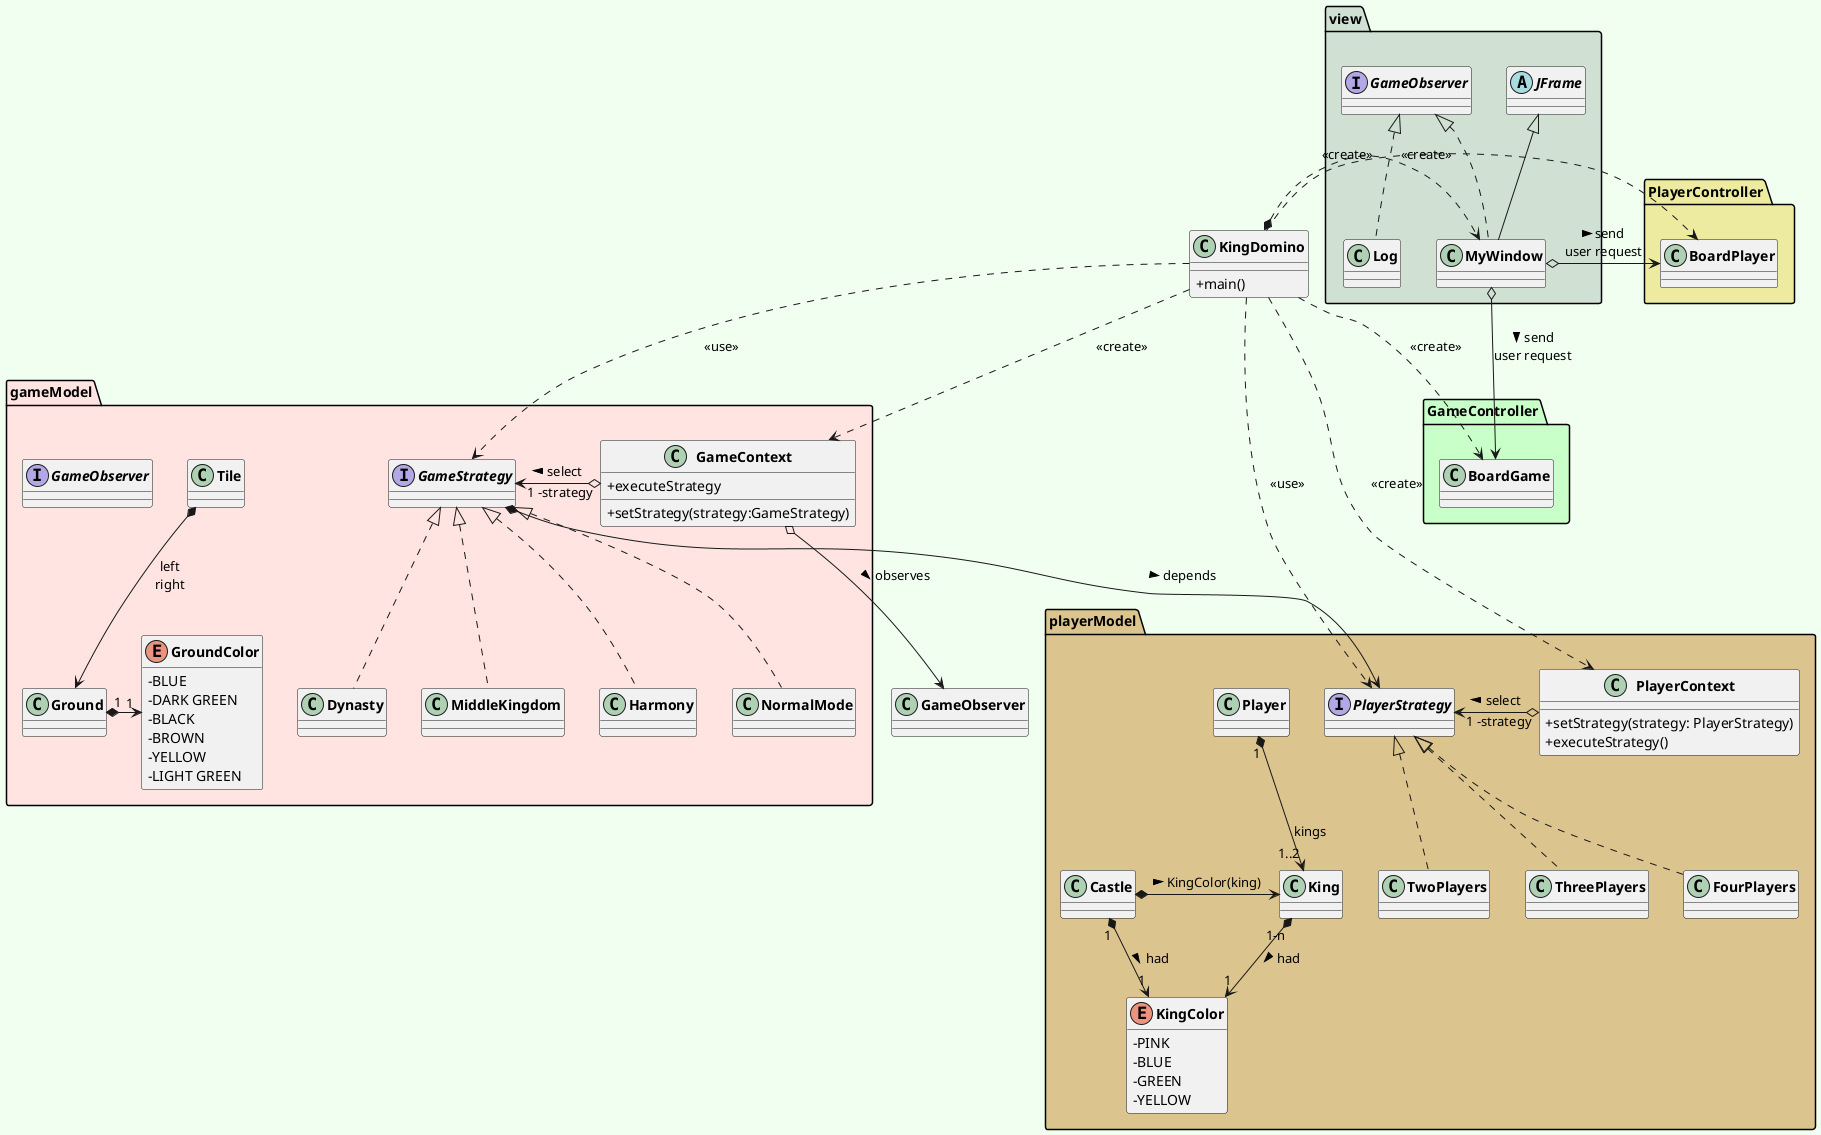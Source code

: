 @startuml
'skinparam style strictuml
skinparam classAttributeIconSize 0
skinparam classFontStyle Bold
hide enum methods
skinparam BackgroundColor HoneyDew

'class main qui va executer le jeu
class KingDomino{
+main()
}



'package CONTROLLER
package GameController #technology{
    ' plateau de jeu
    class BoardGame{

    }
}
'package PlayerController
package PlayerController #EDEBA0{
    'plateau du joueur
        class BoardPlayer{

        }
}
'package MODEL jeu
package gameModel #mistyrose{
    'tuiles numéroté
    class Tile{

    }
    'coté de la tuile (droite ou gauche)
    class Ground{

    }
    'couleur des cotés de la tuile
    enum GroundColor{
    -BLUE
    -DARK GREEN
    -BLACK
    -BROWN
    -YELLOW
    -LIGHT GREEN
    }
    'strategy permettant de pouvoir choisir le jeu qu'on veut
    interface GameStrategy{

    }
    'contexte du jeu
    class GameContext{
    +setStrategy(strategy:GameStrategy)
    +executeStrategy
    }
    class NormalMode implements GameStrategy{

    }
    'classe dynastie
    class Dynasty implements GameStrategy{

    }
    'class empire du milieu
    class MiddleKingdom implements GameStrategy{

    }

    'class harmonie
    class Harmony implements GameStrategy{

    }
    'interface observer qui va permettre de notifier les changements
    interface GameObserver{
'aussi le score final
    }
}
'package model joueur
package playerModel #DCC48E{
    'interface players
    interface PlayerStrategy{

    }
    'class contexte de la stratégie
    class PlayerContext{
    + setStrategy(strategy: PlayerStrategy)
    + executeStrategy()
    }
    class TwoPlayers implements PlayerStrategy{

    }

    class ThreePlayers implements PlayerStrategy{
    }

   class FourPlayers implements PlayerStrategy{

   }
    'joueur
    class Player{

    }

    'roi
    class King{

    }
    'class chateau
    class Castle{

    }

    'couleur du roi et du chateau
    enum KingColor{
    -PINK
    -BLUE
    -GREEN
    -YELLOW
    }
}

'package VIEW
package view #D0E1D4{
    'application du jeu (design avec Swing)
    class MyWindow extends JFrame implements GameObserver{

    }
    'JFRAME
    abstract class JFrame{
    }

    'classe qui va permettre de notifier la partie utilisée et le score final en fin de partie
    class Log implements GameObserver{

    }
}

GameStrategy *-->PlayerStrategy : > depends
Ground "1"*->"1"GroundColor
King"1-n"*-->"1" KingColor: > had
Castle"1"*-->"1"KingColor : > had
KingDomino .> BoardPlayer : <<create>>
KingDomino..> BoardGame : <<create>>
KingDomino.> PlayerStrategy : <<use>>
KingDomino..> GameStrategy : <<use>>
Player "1"*-->"1..2"King : kings
KingDomino *.>MyWindow : <<create>>
Castle *-> King: > KingColor(king)
KingDomino ..>PlayerContext : <<create>>
PlayerContext o-> PlayerStrategy :"1 -strategy" > select
KingDomino ..>GameContext : <<create>>
GameContext o-> GameStrategy :"1 -strategy" > select
Tile *-->Ground : "left\nright"
MyWindow o-> BoardGame : > send \nuser request
MyWindow o-> BoardPlayer : > send \nuser request
GameContext o-->GameObserver : > observes
@enduml